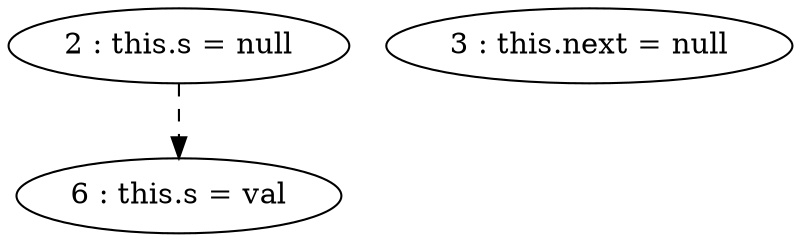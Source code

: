 digraph G {
"2 : this.s = null"
"2 : this.s = null" -> "6 : this.s = val" [style=dashed]
"3 : this.next = null"
"6 : this.s = val"
}
